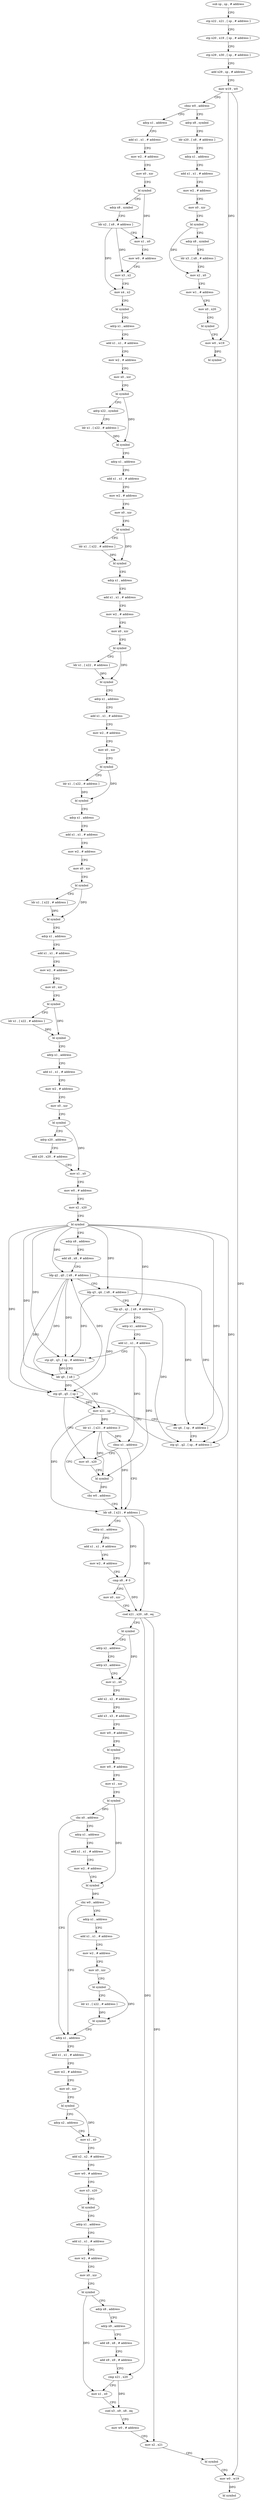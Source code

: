 digraph "func" {
"4199996" [label = "sub sp , sp , # address" ]
"4200000" [label = "stp x22 , x21 , [ sp , # address ]" ]
"4200004" [label = "stp x20 , x19 , [ sp , # address ]" ]
"4200008" [label = "stp x29 , x30 , [ sp , # address ]" ]
"4200012" [label = "add x29 , sp , # address" ]
"4200016" [label = "mov w19 , w0" ]
"4200020" [label = "cbnz w0 , address" ]
"4200596" [label = "adrp x8 , symbol" ]
"4200024" [label = "adrp x1 , address" ]
"4200600" [label = "ldr x20 , [ x8 , # address ]" ]
"4200604" [label = "adrp x1 , address" ]
"4200608" [label = "add x1 , x1 , # address" ]
"4200612" [label = "mov w2 , # address" ]
"4200616" [label = "mov x0 , xzr" ]
"4200620" [label = "bl symbol" ]
"4200624" [label = "adrp x8 , symbol" ]
"4200628" [label = "ldr x3 , [ x8 , # address ]" ]
"4200632" [label = "mov x2 , x0" ]
"4200636" [label = "mov w1 , # address" ]
"4200640" [label = "mov x0 , x20" ]
"4200644" [label = "bl symbol" ]
"4200648" [label = "mov w0 , w19" ]
"4200652" [label = "bl symbol" ]
"4200028" [label = "add x1 , x1 , # address" ]
"4200032" [label = "mov w2 , # address" ]
"4200036" [label = "mov x0 , xzr" ]
"4200040" [label = "bl symbol" ]
"4200044" [label = "adrp x8 , symbol" ]
"4200048" [label = "ldr x2 , [ x8 , # address ]" ]
"4200052" [label = "mov x1 , x0" ]
"4200056" [label = "mov w0 , # address" ]
"4200060" [label = "mov x3 , x2" ]
"4200064" [label = "mov x4 , x2" ]
"4200068" [label = "bl symbol" ]
"4200072" [label = "adrp x1 , address" ]
"4200076" [label = "add x1 , x1 , # address" ]
"4200080" [label = "mov w2 , # address" ]
"4200084" [label = "mov x0 , xzr" ]
"4200088" [label = "bl symbol" ]
"4200092" [label = "adrp x22 , symbol" ]
"4200096" [label = "ldr x1 , [ x22 , # address ]" ]
"4200100" [label = "bl symbol" ]
"4200104" [label = "adrp x1 , address" ]
"4200108" [label = "add x1 , x1 , # address" ]
"4200112" [label = "mov w2 , # address" ]
"4200116" [label = "mov x0 , xzr" ]
"4200120" [label = "bl symbol" ]
"4200124" [label = "ldr x1 , [ x22 , # address ]" ]
"4200128" [label = "bl symbol" ]
"4200132" [label = "adrp x1 , address" ]
"4200136" [label = "add x1 , x1 , # address" ]
"4200140" [label = "mov w2 , # address" ]
"4200144" [label = "mov x0 , xzr" ]
"4200148" [label = "bl symbol" ]
"4200152" [label = "ldr x1 , [ x22 , # address ]" ]
"4200156" [label = "bl symbol" ]
"4200160" [label = "adrp x1 , address" ]
"4200164" [label = "add x1 , x1 , # address" ]
"4200168" [label = "mov w2 , # address" ]
"4200172" [label = "mov x0 , xzr" ]
"4200176" [label = "bl symbol" ]
"4200180" [label = "ldr x1 , [ x22 , # address ]" ]
"4200184" [label = "bl symbol" ]
"4200188" [label = "adrp x1 , address" ]
"4200192" [label = "add x1 , x1 , # address" ]
"4200196" [label = "mov w2 , # address" ]
"4200200" [label = "mov x0 , xzr" ]
"4200204" [label = "bl symbol" ]
"4200208" [label = "ldr x1 , [ x22 , # address ]" ]
"4200212" [label = "bl symbol" ]
"4200216" [label = "adrp x1 , address" ]
"4200220" [label = "add x1 , x1 , # address" ]
"4200224" [label = "mov w2 , # address" ]
"4200228" [label = "mov x0 , xzr" ]
"4200232" [label = "bl symbol" ]
"4200236" [label = "ldr x1 , [ x22 , # address ]" ]
"4200240" [label = "bl symbol" ]
"4200244" [label = "adrp x1 , address" ]
"4200248" [label = "add x1 , x1 , # address" ]
"4200252" [label = "mov w2 , # address" ]
"4200256" [label = "mov x0 , xzr" ]
"4200260" [label = "bl symbol" ]
"4200264" [label = "adrp x20 , address" ]
"4200268" [label = "add x20 , x20 , # address" ]
"4200272" [label = "mov x1 , x0" ]
"4200276" [label = "mov w0 , # address" ]
"4200280" [label = "mov x2 , x20" ]
"4200284" [label = "bl symbol" ]
"4200288" [label = "adrp x8 , address" ]
"4200292" [label = "add x8 , x8 , # address" ]
"4200296" [label = "ldp q2 , q0 , [ x8 , # address ]" ]
"4200300" [label = "ldp q3 , q4 , [ x8 , # address ]" ]
"4200304" [label = "ldp q5 , q1 , [ x8 , # address ]" ]
"4200308" [label = "adrp x1 , address" ]
"4200312" [label = "add x1 , x1 , # address" ]
"4200316" [label = "stp q0 , q3 , [ sp , # address ]" ]
"4200320" [label = "ldr q0 , [ x8 ]" ]
"4200324" [label = "mov x21 , sp" ]
"4200328" [label = "str q4 , [ sp , # address ]" ]
"4200332" [label = "stp q1 , q2 , [ sp , # address ]" ]
"4200336" [label = "stp q0 , q5 , [ sp ]" ]
"4200340" [label = "mov x0 , x20" ]
"4200360" [label = "ldr x8 , [ x21 , # address ]" ]
"4200364" [label = "adrp x1 , address" ]
"4200368" [label = "add x1 , x1 , # address" ]
"4200372" [label = "mov w2 , # address" ]
"4200376" [label = "cmp x8 , # 0" ]
"4200380" [label = "mov x0 , xzr" ]
"4200384" [label = "csel x21 , x20 , x8 , eq" ]
"4200388" [label = "bl symbol" ]
"4200392" [label = "adrp x2 , address" ]
"4200396" [label = "adrp x3 , address" ]
"4200400" [label = "mov x1 , x0" ]
"4200404" [label = "add x2 , x2 , # address" ]
"4200408" [label = "add x3 , x3 , # address" ]
"4200412" [label = "mov w0 , # address" ]
"4200416" [label = "bl symbol" ]
"4200420" [label = "mov w0 , # address" ]
"4200424" [label = "mov x1 , xzr" ]
"4200428" [label = "bl symbol" ]
"4200432" [label = "cbz x0 , address" ]
"4200484" [label = "adrp x1 , address" ]
"4200436" [label = "adrp x1 , address" ]
"4200352" [label = "ldr x1 , [ x21 , # address ]!" ]
"4200356" [label = "cbnz x1 , address" ]
"4200488" [label = "add x1 , x1 , # address" ]
"4200492" [label = "mov w2 , # address" ]
"4200496" [label = "mov x0 , xzr" ]
"4200500" [label = "bl symbol" ]
"4200504" [label = "adrp x2 , address" ]
"4200508" [label = "mov x1 , x0" ]
"4200512" [label = "add x2 , x2 , # address" ]
"4200516" [label = "mov w0 , # address" ]
"4200520" [label = "mov x3 , x20" ]
"4200524" [label = "bl symbol" ]
"4200528" [label = "adrp x1 , address" ]
"4200532" [label = "add x1 , x1 , # address" ]
"4200536" [label = "mov w2 , # address" ]
"4200540" [label = "mov x0 , xzr" ]
"4200544" [label = "bl symbol" ]
"4200548" [label = "adrp x8 , address" ]
"4200552" [label = "adrp x9 , address" ]
"4200556" [label = "add x8 , x8 , # address" ]
"4200560" [label = "add x9 , x9 , # address" ]
"4200564" [label = "cmp x21 , x20" ]
"4200568" [label = "mov x1 , x0" ]
"4200572" [label = "csel x3 , x9 , x8 , eq" ]
"4200576" [label = "mov w0 , # address" ]
"4200580" [label = "mov x2 , x21" ]
"4200584" [label = "bl symbol" ]
"4200588" [label = "mov w0 , w19" ]
"4200592" [label = "bl symbol" ]
"4200440" [label = "add x1 , x1 , # address" ]
"4200444" [label = "mov w2 , # address" ]
"4200448" [label = "bl symbol" ]
"4200452" [label = "cbz w0 , address" ]
"4200456" [label = "adrp x1 , address" ]
"4200344" [label = "bl symbol" ]
"4200348" [label = "cbz w0 , address" ]
"4200460" [label = "add x1 , x1 , # address" ]
"4200464" [label = "mov w2 , # address" ]
"4200468" [label = "mov x0 , xzr" ]
"4200472" [label = "bl symbol" ]
"4200476" [label = "ldr x1 , [ x22 , # address ]" ]
"4200480" [label = "bl symbol" ]
"4199996" -> "4200000" [ label = "CFG" ]
"4200000" -> "4200004" [ label = "CFG" ]
"4200004" -> "4200008" [ label = "CFG" ]
"4200008" -> "4200012" [ label = "CFG" ]
"4200012" -> "4200016" [ label = "CFG" ]
"4200016" -> "4200020" [ label = "CFG" ]
"4200016" -> "4200648" [ label = "DFG" ]
"4200016" -> "4200588" [ label = "DFG" ]
"4200020" -> "4200596" [ label = "CFG" ]
"4200020" -> "4200024" [ label = "CFG" ]
"4200596" -> "4200600" [ label = "CFG" ]
"4200024" -> "4200028" [ label = "CFG" ]
"4200600" -> "4200604" [ label = "CFG" ]
"4200604" -> "4200608" [ label = "CFG" ]
"4200608" -> "4200612" [ label = "CFG" ]
"4200612" -> "4200616" [ label = "CFG" ]
"4200616" -> "4200620" [ label = "CFG" ]
"4200620" -> "4200624" [ label = "CFG" ]
"4200620" -> "4200632" [ label = "DFG" ]
"4200624" -> "4200628" [ label = "CFG" ]
"4200628" -> "4200632" [ label = "CFG" ]
"4200632" -> "4200636" [ label = "CFG" ]
"4200636" -> "4200640" [ label = "CFG" ]
"4200640" -> "4200644" [ label = "CFG" ]
"4200644" -> "4200648" [ label = "CFG" ]
"4200648" -> "4200652" [ label = "DFG" ]
"4200028" -> "4200032" [ label = "CFG" ]
"4200032" -> "4200036" [ label = "CFG" ]
"4200036" -> "4200040" [ label = "CFG" ]
"4200040" -> "4200044" [ label = "CFG" ]
"4200040" -> "4200052" [ label = "DFG" ]
"4200044" -> "4200048" [ label = "CFG" ]
"4200048" -> "4200052" [ label = "CFG" ]
"4200048" -> "4200060" [ label = "DFG" ]
"4200048" -> "4200064" [ label = "DFG" ]
"4200052" -> "4200056" [ label = "CFG" ]
"4200056" -> "4200060" [ label = "CFG" ]
"4200060" -> "4200064" [ label = "CFG" ]
"4200064" -> "4200068" [ label = "CFG" ]
"4200068" -> "4200072" [ label = "CFG" ]
"4200072" -> "4200076" [ label = "CFG" ]
"4200076" -> "4200080" [ label = "CFG" ]
"4200080" -> "4200084" [ label = "CFG" ]
"4200084" -> "4200088" [ label = "CFG" ]
"4200088" -> "4200092" [ label = "CFG" ]
"4200088" -> "4200100" [ label = "DFG" ]
"4200092" -> "4200096" [ label = "CFG" ]
"4200096" -> "4200100" [ label = "DFG" ]
"4200100" -> "4200104" [ label = "CFG" ]
"4200104" -> "4200108" [ label = "CFG" ]
"4200108" -> "4200112" [ label = "CFG" ]
"4200112" -> "4200116" [ label = "CFG" ]
"4200116" -> "4200120" [ label = "CFG" ]
"4200120" -> "4200124" [ label = "CFG" ]
"4200120" -> "4200128" [ label = "DFG" ]
"4200124" -> "4200128" [ label = "DFG" ]
"4200128" -> "4200132" [ label = "CFG" ]
"4200132" -> "4200136" [ label = "CFG" ]
"4200136" -> "4200140" [ label = "CFG" ]
"4200140" -> "4200144" [ label = "CFG" ]
"4200144" -> "4200148" [ label = "CFG" ]
"4200148" -> "4200152" [ label = "CFG" ]
"4200148" -> "4200156" [ label = "DFG" ]
"4200152" -> "4200156" [ label = "DFG" ]
"4200156" -> "4200160" [ label = "CFG" ]
"4200160" -> "4200164" [ label = "CFG" ]
"4200164" -> "4200168" [ label = "CFG" ]
"4200168" -> "4200172" [ label = "CFG" ]
"4200172" -> "4200176" [ label = "CFG" ]
"4200176" -> "4200180" [ label = "CFG" ]
"4200176" -> "4200184" [ label = "DFG" ]
"4200180" -> "4200184" [ label = "DFG" ]
"4200184" -> "4200188" [ label = "CFG" ]
"4200188" -> "4200192" [ label = "CFG" ]
"4200192" -> "4200196" [ label = "CFG" ]
"4200196" -> "4200200" [ label = "CFG" ]
"4200200" -> "4200204" [ label = "CFG" ]
"4200204" -> "4200208" [ label = "CFG" ]
"4200204" -> "4200212" [ label = "DFG" ]
"4200208" -> "4200212" [ label = "DFG" ]
"4200212" -> "4200216" [ label = "CFG" ]
"4200216" -> "4200220" [ label = "CFG" ]
"4200220" -> "4200224" [ label = "CFG" ]
"4200224" -> "4200228" [ label = "CFG" ]
"4200228" -> "4200232" [ label = "CFG" ]
"4200232" -> "4200236" [ label = "CFG" ]
"4200232" -> "4200240" [ label = "DFG" ]
"4200236" -> "4200240" [ label = "DFG" ]
"4200240" -> "4200244" [ label = "CFG" ]
"4200244" -> "4200248" [ label = "CFG" ]
"4200248" -> "4200252" [ label = "CFG" ]
"4200252" -> "4200256" [ label = "CFG" ]
"4200256" -> "4200260" [ label = "CFG" ]
"4200260" -> "4200264" [ label = "CFG" ]
"4200260" -> "4200272" [ label = "DFG" ]
"4200264" -> "4200268" [ label = "CFG" ]
"4200268" -> "4200272" [ label = "CFG" ]
"4200272" -> "4200276" [ label = "CFG" ]
"4200276" -> "4200280" [ label = "CFG" ]
"4200280" -> "4200284" [ label = "CFG" ]
"4200284" -> "4200288" [ label = "CFG" ]
"4200284" -> "4200296" [ label = "DFG" ]
"4200284" -> "4200316" [ label = "DFG" ]
"4200284" -> "4200320" [ label = "DFG" ]
"4200284" -> "4200336" [ label = "DFG" ]
"4200284" -> "4200304" [ label = "DFG" ]
"4200284" -> "4200332" [ label = "DFG" ]
"4200284" -> "4200300" [ label = "DFG" ]
"4200284" -> "4200328" [ label = "DFG" ]
"4200288" -> "4200292" [ label = "CFG" ]
"4200292" -> "4200296" [ label = "CFG" ]
"4200296" -> "4200300" [ label = "CFG" ]
"4200296" -> "4200316" [ label = "DFG" ]
"4200296" -> "4200320" [ label = "DFG" ]
"4200296" -> "4200332" [ label = "DFG" ]
"4200296" -> "4200336" [ label = "DFG" ]
"4200300" -> "4200304" [ label = "CFG" ]
"4200300" -> "4200316" [ label = "DFG" ]
"4200300" -> "4200328" [ label = "DFG" ]
"4200304" -> "4200308" [ label = "CFG" ]
"4200304" -> "4200332" [ label = "DFG" ]
"4200304" -> "4200336" [ label = "DFG" ]
"4200308" -> "4200312" [ label = "CFG" ]
"4200312" -> "4200316" [ label = "CFG" ]
"4200312" -> "4200344" [ label = "DFG" ]
"4200312" -> "4200356" [ label = "DFG" ]
"4200316" -> "4200320" [ label = "CFG" ]
"4200320" -> "4200324" [ label = "CFG" ]
"4200320" -> "4200296" [ label = "DFG" ]
"4200320" -> "4200316" [ label = "DFG" ]
"4200320" -> "4200336" [ label = "DFG" ]
"4200324" -> "4200328" [ label = "CFG" ]
"4200324" -> "4200360" [ label = "DFG" ]
"4200324" -> "4200352" [ label = "DFG" ]
"4200328" -> "4200332" [ label = "CFG" ]
"4200332" -> "4200336" [ label = "CFG" ]
"4200336" -> "4200340" [ label = "CFG" ]
"4200336" -> "4200324" [ label = "DFG" ]
"4200340" -> "4200344" [ label = "CFG" ]
"4200360" -> "4200364" [ label = "CFG" ]
"4200360" -> "4200376" [ label = "DFG" ]
"4200360" -> "4200384" [ label = "DFG" ]
"4200364" -> "4200368" [ label = "CFG" ]
"4200368" -> "4200372" [ label = "CFG" ]
"4200372" -> "4200376" [ label = "CFG" ]
"4200376" -> "4200380" [ label = "CFG" ]
"4200376" -> "4200384" [ label = "DFG" ]
"4200380" -> "4200384" [ label = "CFG" ]
"4200384" -> "4200388" [ label = "CFG" ]
"4200384" -> "4200564" [ label = "DFG" ]
"4200384" -> "4200580" [ label = "DFG" ]
"4200388" -> "4200392" [ label = "CFG" ]
"4200388" -> "4200400" [ label = "DFG" ]
"4200392" -> "4200396" [ label = "CFG" ]
"4200396" -> "4200400" [ label = "CFG" ]
"4200400" -> "4200404" [ label = "CFG" ]
"4200404" -> "4200408" [ label = "CFG" ]
"4200408" -> "4200412" [ label = "CFG" ]
"4200412" -> "4200416" [ label = "CFG" ]
"4200416" -> "4200420" [ label = "CFG" ]
"4200420" -> "4200424" [ label = "CFG" ]
"4200424" -> "4200428" [ label = "CFG" ]
"4200428" -> "4200432" [ label = "DFG" ]
"4200428" -> "4200448" [ label = "DFG" ]
"4200432" -> "4200484" [ label = "CFG" ]
"4200432" -> "4200436" [ label = "CFG" ]
"4200484" -> "4200488" [ label = "CFG" ]
"4200436" -> "4200440" [ label = "CFG" ]
"4200352" -> "4200356" [ label = "DFG" ]
"4200352" -> "4200344" [ label = "DFG" ]
"4200352" -> "4200360" [ label = "DFG" ]
"4200356" -> "4200340" [ label = "CFG" ]
"4200356" -> "4200360" [ label = "CFG" ]
"4200488" -> "4200492" [ label = "CFG" ]
"4200492" -> "4200496" [ label = "CFG" ]
"4200496" -> "4200500" [ label = "CFG" ]
"4200500" -> "4200504" [ label = "CFG" ]
"4200500" -> "4200508" [ label = "DFG" ]
"4200504" -> "4200508" [ label = "CFG" ]
"4200508" -> "4200512" [ label = "CFG" ]
"4200512" -> "4200516" [ label = "CFG" ]
"4200516" -> "4200520" [ label = "CFG" ]
"4200520" -> "4200524" [ label = "CFG" ]
"4200524" -> "4200528" [ label = "CFG" ]
"4200528" -> "4200532" [ label = "CFG" ]
"4200532" -> "4200536" [ label = "CFG" ]
"4200536" -> "4200540" [ label = "CFG" ]
"4200540" -> "4200544" [ label = "CFG" ]
"4200544" -> "4200548" [ label = "CFG" ]
"4200544" -> "4200568" [ label = "DFG" ]
"4200548" -> "4200552" [ label = "CFG" ]
"4200552" -> "4200556" [ label = "CFG" ]
"4200556" -> "4200560" [ label = "CFG" ]
"4200560" -> "4200564" [ label = "CFG" ]
"4200564" -> "4200568" [ label = "CFG" ]
"4200564" -> "4200572" [ label = "DFG" ]
"4200568" -> "4200572" [ label = "CFG" ]
"4200572" -> "4200576" [ label = "CFG" ]
"4200576" -> "4200580" [ label = "CFG" ]
"4200580" -> "4200584" [ label = "CFG" ]
"4200584" -> "4200588" [ label = "CFG" ]
"4200588" -> "4200592" [ label = "DFG" ]
"4200440" -> "4200444" [ label = "CFG" ]
"4200444" -> "4200448" [ label = "CFG" ]
"4200448" -> "4200452" [ label = "DFG" ]
"4200452" -> "4200484" [ label = "CFG" ]
"4200452" -> "4200456" [ label = "CFG" ]
"4200456" -> "4200460" [ label = "CFG" ]
"4200344" -> "4200348" [ label = "DFG" ]
"4200348" -> "4200360" [ label = "CFG" ]
"4200348" -> "4200352" [ label = "CFG" ]
"4200460" -> "4200464" [ label = "CFG" ]
"4200464" -> "4200468" [ label = "CFG" ]
"4200468" -> "4200472" [ label = "CFG" ]
"4200472" -> "4200476" [ label = "CFG" ]
"4200472" -> "4200480" [ label = "DFG" ]
"4200476" -> "4200480" [ label = "DFG" ]
"4200480" -> "4200484" [ label = "CFG" ]
}
